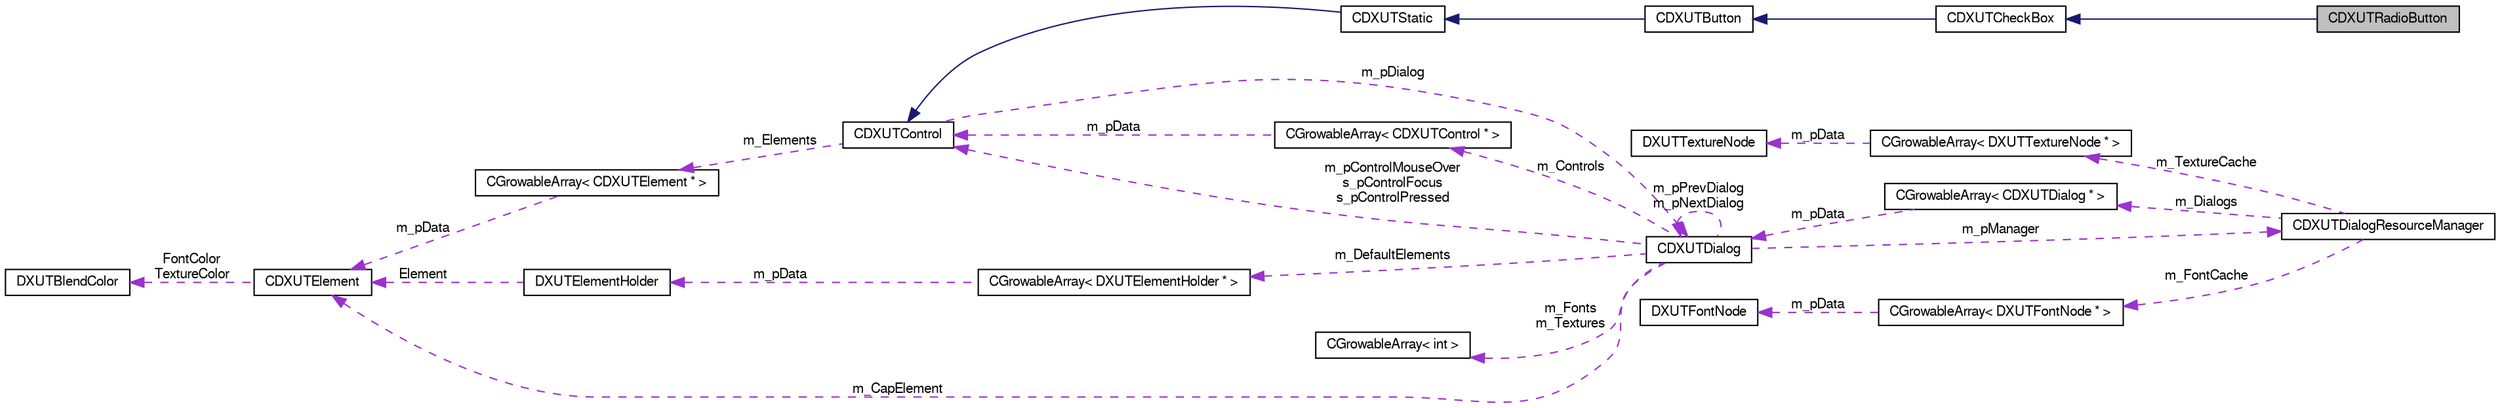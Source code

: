 digraph G
{
  edge [fontname="FreeSans",fontsize="10",labelfontname="FreeSans",labelfontsize="10"];
  node [fontname="FreeSans",fontsize="10",shape=record];
  rankdir=LR;
  Node1 [label="CDXUTRadioButton",height=0.2,width=0.4,color="black", fillcolor="grey75", style="filled" fontcolor="black"];
  Node2 -> Node1 [dir=back,color="midnightblue",fontsize="10",style="solid",fontname="FreeSans"];
  Node2 [label="CDXUTCheckBox",height=0.2,width=0.4,color="black", fillcolor="white", style="filled",URL="$class_c_d_x_u_t_check_box.html"];
  Node3 -> Node2 [dir=back,color="midnightblue",fontsize="10",style="solid",fontname="FreeSans"];
  Node3 [label="CDXUTButton",height=0.2,width=0.4,color="black", fillcolor="white", style="filled",URL="$class_c_d_x_u_t_button.html"];
  Node4 -> Node3 [dir=back,color="midnightblue",fontsize="10",style="solid",fontname="FreeSans"];
  Node4 [label="CDXUTStatic",height=0.2,width=0.4,color="black", fillcolor="white", style="filled",URL="$class_c_d_x_u_t_static.html"];
  Node5 -> Node4 [dir=back,color="midnightblue",fontsize="10",style="solid",fontname="FreeSans"];
  Node5 [label="CDXUTControl",height=0.2,width=0.4,color="black", fillcolor="white", style="filled",URL="$class_c_d_x_u_t_control.html"];
  Node6 -> Node5 [dir=back,color="darkorchid3",fontsize="10",style="dashed",label="m_Elements",fontname="FreeSans"];
  Node6 [label="CGrowableArray\< CDXUTElement * \>",height=0.2,width=0.4,color="black", fillcolor="white", style="filled",URL="$class_c_growable_array.html"];
  Node7 -> Node6 [dir=back,color="darkorchid3",fontsize="10",style="dashed",label="m_pData",fontname="FreeSans"];
  Node7 [label="CDXUTElement",height=0.2,width=0.4,color="black", fillcolor="white", style="filled",URL="$class_c_d_x_u_t_element.html"];
  Node8 -> Node7 [dir=back,color="darkorchid3",fontsize="10",style="dashed",label="FontColor\nTextureColor",fontname="FreeSans"];
  Node8 [label="DXUTBlendColor",height=0.2,width=0.4,color="black", fillcolor="white", style="filled",URL="$struct_d_x_u_t_blend_color.html"];
  Node9 -> Node5 [dir=back,color="darkorchid3",fontsize="10",style="dashed",label="m_pDialog",fontname="FreeSans"];
  Node9 [label="CDXUTDialog",height=0.2,width=0.4,color="black", fillcolor="white", style="filled",URL="$class_c_d_x_u_t_dialog.html"];
  Node10 -> Node9 [dir=back,color="darkorchid3",fontsize="10",style="dashed",label="m_Fonts\nm_Textures",fontname="FreeSans"];
  Node10 [label="CGrowableArray\< int \>",height=0.2,width=0.4,color="black", fillcolor="white", style="filled",URL="$class_c_growable_array.html"];
  Node11 -> Node9 [dir=back,color="darkorchid3",fontsize="10",style="dashed",label="m_Controls",fontname="FreeSans"];
  Node11 [label="CGrowableArray\< CDXUTControl * \>",height=0.2,width=0.4,color="black", fillcolor="white", style="filled",URL="$class_c_growable_array.html"];
  Node5 -> Node11 [dir=back,color="darkorchid3",fontsize="10",style="dashed",label="m_pData",fontname="FreeSans"];
  Node5 -> Node9 [dir=back,color="darkorchid3",fontsize="10",style="dashed",label="m_pControlMouseOver\ns_pControlFocus\ns_pControlPressed",fontname="FreeSans"];
  Node12 -> Node9 [dir=back,color="darkorchid3",fontsize="10",style="dashed",label="m_pManager",fontname="FreeSans"];
  Node12 [label="CDXUTDialogResourceManager",height=0.2,width=0.4,color="black", fillcolor="white", style="filled",URL="$class_c_d_x_u_t_dialog_resource_manager.html"];
  Node13 -> Node12 [dir=back,color="darkorchid3",fontsize="10",style="dashed",label="m_Dialogs",fontname="FreeSans"];
  Node13 [label="CGrowableArray\< CDXUTDialog * \>",height=0.2,width=0.4,color="black", fillcolor="white", style="filled",URL="$class_c_growable_array.html"];
  Node9 -> Node13 [dir=back,color="darkorchid3",fontsize="10",style="dashed",label="m_pData",fontname="FreeSans"];
  Node14 -> Node12 [dir=back,color="darkorchid3",fontsize="10",style="dashed",label="m_FontCache",fontname="FreeSans"];
  Node14 [label="CGrowableArray\< DXUTFontNode * \>",height=0.2,width=0.4,color="black", fillcolor="white", style="filled",URL="$class_c_growable_array.html"];
  Node15 -> Node14 [dir=back,color="darkorchid3",fontsize="10",style="dashed",label="m_pData",fontname="FreeSans"];
  Node15 [label="DXUTFontNode",height=0.2,width=0.4,color="black", fillcolor="white", style="filled",URL="$struct_d_x_u_t_font_node.html"];
  Node16 -> Node12 [dir=back,color="darkorchid3",fontsize="10",style="dashed",label="m_TextureCache",fontname="FreeSans"];
  Node16 [label="CGrowableArray\< DXUTTextureNode * \>",height=0.2,width=0.4,color="black", fillcolor="white", style="filled",URL="$class_c_growable_array.html"];
  Node17 -> Node16 [dir=back,color="darkorchid3",fontsize="10",style="dashed",label="m_pData",fontname="FreeSans"];
  Node17 [label="DXUTTextureNode",height=0.2,width=0.4,color="black", fillcolor="white", style="filled",URL="$struct_d_x_u_t_texture_node.html"];
  Node9 -> Node9 [dir=back,color="darkorchid3",fontsize="10",style="dashed",label="m_pPrevDialog\nm_pNextDialog",fontname="FreeSans"];
  Node7 -> Node9 [dir=back,color="darkorchid3",fontsize="10",style="dashed",label="m_CapElement",fontname="FreeSans"];
  Node18 -> Node9 [dir=back,color="darkorchid3",fontsize="10",style="dashed",label="m_DefaultElements",fontname="FreeSans"];
  Node18 [label="CGrowableArray\< DXUTElementHolder * \>",height=0.2,width=0.4,color="black", fillcolor="white", style="filled",URL="$class_c_growable_array.html"];
  Node19 -> Node18 [dir=back,color="darkorchid3",fontsize="10",style="dashed",label="m_pData",fontname="FreeSans"];
  Node19 [label="DXUTElementHolder",height=0.2,width=0.4,color="black", fillcolor="white", style="filled",URL="$struct_d_x_u_t_element_holder.html"];
  Node7 -> Node19 [dir=back,color="darkorchid3",fontsize="10",style="dashed",label="Element",fontname="FreeSans"];
}
